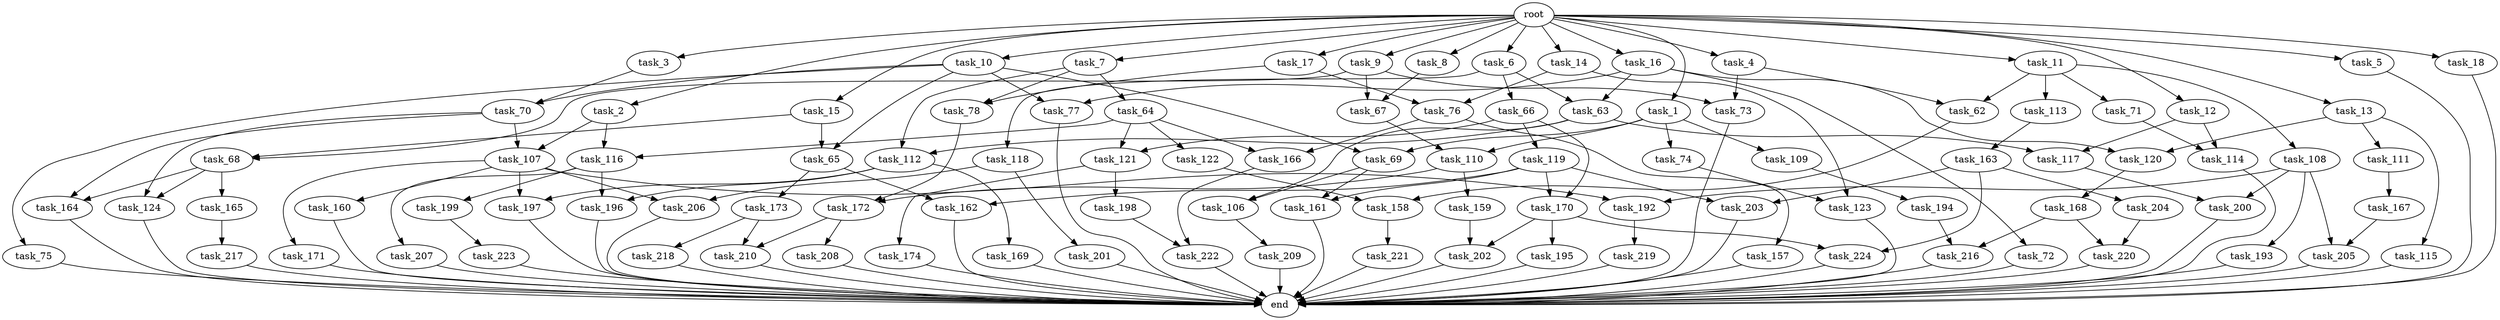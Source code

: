 digraph G {
  task_11 [size="2.048000"];
  task_171 [size="618475290.624000"];
  task_195 [size="1717986918.400000"];
  task_64 [size="1099511627.776000"];
  task_17 [size="2.048000"];
  task_219 [size="68719476.736000"];
  task_217 [size="1391569403.904000"];
  task_72 [size="154618822.656000"];
  task_69 [size="893353197.568000"];
  task_174 [size="1391569403.904000"];
  task_209 [size="274877906.944000"];
  task_113 [size="154618822.656000"];
  task_199 [size="1391569403.904000"];
  task_73 [size="343597383.680000"];
  task_124 [size="2491081031.680000"];
  task_197 [size="1047972020.224000"];
  task_224 [size="1872605741.056000"];
  task_7 [size="2.048000"];
  task_109 [size="618475290.624000"];
  task_67 [size="223338299.392000"];
  task_122 [size="618475290.624000"];
  task_158 [size="704374636.544000"];
  task_157 [size="1391569403.904000"];
  task_205 [size="2783138807.808000"];
  task_216 [size="1872605741.056000"];
  task_115 [size="618475290.624000"];
  task_172 [size="1271310319.616000"];
  end [size="0.000000"];
  task_206 [size="2010044694.528000"];
  task_192 [size="2010044694.528000"];
  task_203 [size="1546188226.560000"];
  task_63 [size="429496729.600000"];
  task_201 [size="1391569403.904000"];
  task_107 [size="2233382993.920000"];
  task_196 [size="1821066133.504000"];
  task_112 [size="2491081031.680000"];
  task_121 [size="773094113.280000"];
  task_198 [size="1391569403.904000"];
  task_202 [size="1786706395.136000"];
  task_3 [size="2.048000"];
  task_207 [size="1391569403.904000"];
  task_14 [size="2.048000"];
  task_62 [size="429496729.600000"];
  task_119 [size="154618822.656000"];
  task_223 [size="68719476.736000"];
  task_108 [size="154618822.656000"];
  task_120 [size="773094113.280000"];
  task_9 [size="2.048000"];
  task_8 [size="2.048000"];
  task_75 [size="274877906.944000"];
  root [size="0.000000"];
  task_161 [size="1821066133.504000"];
  task_218 [size="1391569403.904000"];
  task_165 [size="1099511627.776000"];
  task_4 [size="2.048000"];
  task_70 [size="704374636.544000"];
  task_65 [size="893353197.568000"];
  task_78 [size="2199023255.552000"];
  task_13 [size="2.048000"];
  task_194 [size="618475290.624000"];
  task_66 [size="274877906.944000"];
  task_210 [size="1546188226.560000"];
  task_5 [size="2.048000"];
  task_169 [size="429496729.600000"];
  task_204 [size="154618822.656000"];
  task_170 [size="1546188226.560000"];
  task_200 [size="2010044694.528000"];
  task_6 [size="2.048000"];
  task_220 [size="2147483648.000000"];
  task_116 [size="1460288880.640000"];
  task_16 [size="2.048000"];
  task_164 [size="2491081031.680000"];
  task_106 [size="1821066133.504000"];
  task_117 [size="2233382993.920000"];
  task_15 [size="2.048000"];
  task_166 [size="2010044694.528000"];
  task_10 [size="2.048000"];
  task_118 [size="274877906.944000"];
  task_110 [size="1047972020.224000"];
  task_74 [size="618475290.624000"];
  task_173 [size="618475290.624000"];
  task_221 [size="68719476.736000"];
  task_160 [size="618475290.624000"];
  task_1 [size="2.048000"];
  task_208 [size="154618822.656000"];
  task_222 [size="1047972020.224000"];
  task_159 [size="841813590.016000"];
  task_68 [size="687194767.360000"];
  task_168 [size="68719476.736000"];
  task_2 [size="2.048000"];
  task_71 [size="154618822.656000"];
  task_114 [size="910533066.752000"];
  task_12 [size="2.048000"];
  task_111 [size="618475290.624000"];
  task_167 [size="841813590.016000"];
  task_163 [size="618475290.624000"];
  task_123 [size="1666447310.848000"];
  task_18 [size="2.048000"];
  task_193 [size="1391569403.904000"];
  task_162 [size="2010044694.528000"];
  task_77 [size="429496729.600000"];
  task_76 [size="1374389534.720000"];

  task_11 -> task_108 [size="75497472.000000"];
  task_11 -> task_113 [size="75497472.000000"];
  task_11 -> task_62 [size="75497472.000000"];
  task_11 -> task_71 [size="75497472.000000"];
  task_171 -> end [size="1.000000"];
  task_195 -> end [size="1.000000"];
  task_64 -> task_166 [size="301989888.000000"];
  task_64 -> task_122 [size="301989888.000000"];
  task_64 -> task_121 [size="301989888.000000"];
  task_64 -> task_116 [size="301989888.000000"];
  task_17 -> task_78 [size="536870912.000000"];
  task_17 -> task_76 [size="536870912.000000"];
  task_219 -> end [size="1.000000"];
  task_217 -> end [size="1.000000"];
  task_72 -> end [size="1.000000"];
  task_69 -> task_161 [size="209715200.000000"];
  task_69 -> task_106 [size="209715200.000000"];
  task_174 -> end [size="1.000000"];
  task_209 -> end [size="1.000000"];
  task_113 -> task_163 [size="301989888.000000"];
  task_199 -> task_223 [size="33554432.000000"];
  task_73 -> end [size="1.000000"];
  task_124 -> end [size="1.000000"];
  task_197 -> end [size="1.000000"];
  task_224 -> end [size="1.000000"];
  task_7 -> task_78 [size="536870912.000000"];
  task_7 -> task_64 [size="536870912.000000"];
  task_7 -> task_112 [size="536870912.000000"];
  task_109 -> task_194 [size="301989888.000000"];
  task_67 -> task_110 [size="209715200.000000"];
  task_122 -> task_158 [size="134217728.000000"];
  task_158 -> task_221 [size="33554432.000000"];
  task_157 -> end [size="1.000000"];
  task_205 -> end [size="1.000000"];
  task_216 -> end [size="1.000000"];
  task_115 -> end [size="1.000000"];
  task_172 -> task_210 [size="75497472.000000"];
  task_172 -> task_208 [size="75497472.000000"];
  task_206 -> end [size="1.000000"];
  task_192 -> task_219 [size="33554432.000000"];
  task_203 -> end [size="1.000000"];
  task_63 -> task_112 [size="679477248.000000"];
  task_63 -> task_106 [size="679477248.000000"];
  task_63 -> task_117 [size="679477248.000000"];
  task_201 -> end [size="1.000000"];
  task_107 -> task_197 [size="301989888.000000"];
  task_107 -> task_171 [size="301989888.000000"];
  task_107 -> task_206 [size="301989888.000000"];
  task_107 -> task_160 [size="301989888.000000"];
  task_107 -> task_192 [size="301989888.000000"];
  task_196 -> end [size="1.000000"];
  task_112 -> task_197 [size="209715200.000000"];
  task_112 -> task_169 [size="209715200.000000"];
  task_112 -> task_196 [size="209715200.000000"];
  task_121 -> task_198 [size="679477248.000000"];
  task_121 -> task_174 [size="679477248.000000"];
  task_198 -> task_222 [size="301989888.000000"];
  task_202 -> end [size="1.000000"];
  task_3 -> task_70 [size="209715200.000000"];
  task_207 -> end [size="1.000000"];
  task_14 -> task_123 [size="134217728.000000"];
  task_14 -> task_76 [size="134217728.000000"];
  task_62 -> task_158 [size="209715200.000000"];
  task_119 -> task_161 [size="679477248.000000"];
  task_119 -> task_170 [size="679477248.000000"];
  task_119 -> task_203 [size="679477248.000000"];
  task_119 -> task_162 [size="679477248.000000"];
  task_223 -> end [size="1.000000"];
  task_108 -> task_200 [size="679477248.000000"];
  task_108 -> task_205 [size="679477248.000000"];
  task_108 -> task_192 [size="679477248.000000"];
  task_108 -> task_193 [size="679477248.000000"];
  task_120 -> task_168 [size="33554432.000000"];
  task_9 -> task_68 [size="33554432.000000"];
  task_9 -> task_67 [size="33554432.000000"];
  task_9 -> task_73 [size="33554432.000000"];
  task_8 -> task_67 [size="75497472.000000"];
  task_75 -> end [size="1.000000"];
  root -> task_15 [size="1.000000"];
  root -> task_16 [size="1.000000"];
  root -> task_5 [size="1.000000"];
  root -> task_11 [size="1.000000"];
  root -> task_3 [size="1.000000"];
  root -> task_12 [size="1.000000"];
  root -> task_8 [size="1.000000"];
  root -> task_6 [size="1.000000"];
  root -> task_17 [size="1.000000"];
  root -> task_7 [size="1.000000"];
  root -> task_10 [size="1.000000"];
  root -> task_1 [size="1.000000"];
  root -> task_4 [size="1.000000"];
  root -> task_2 [size="1.000000"];
  root -> task_13 [size="1.000000"];
  root -> task_14 [size="1.000000"];
  root -> task_9 [size="1.000000"];
  root -> task_18 [size="1.000000"];
  task_161 -> end [size="1.000000"];
  task_218 -> end [size="1.000000"];
  task_165 -> task_217 [size="679477248.000000"];
  task_4 -> task_62 [size="134217728.000000"];
  task_4 -> task_73 [size="134217728.000000"];
  task_70 -> task_164 [size="679477248.000000"];
  task_70 -> task_124 [size="679477248.000000"];
  task_70 -> task_107 [size="679477248.000000"];
  task_65 -> task_162 [size="301989888.000000"];
  task_65 -> task_173 [size="301989888.000000"];
  task_78 -> task_172 [size="209715200.000000"];
  task_13 -> task_111 [size="301989888.000000"];
  task_13 -> task_120 [size="301989888.000000"];
  task_13 -> task_115 [size="301989888.000000"];
  task_194 -> task_216 [size="75497472.000000"];
  task_66 -> task_119 [size="75497472.000000"];
  task_66 -> task_121 [size="75497472.000000"];
  task_66 -> task_170 [size="75497472.000000"];
  task_210 -> end [size="1.000000"];
  task_5 -> end [size="1.000000"];
  task_169 -> end [size="1.000000"];
  task_204 -> task_220 [size="209715200.000000"];
  task_170 -> task_224 [size="838860800.000000"];
  task_170 -> task_195 [size="838860800.000000"];
  task_170 -> task_202 [size="838860800.000000"];
  task_200 -> end [size="1.000000"];
  task_6 -> task_66 [size="134217728.000000"];
  task_6 -> task_63 [size="134217728.000000"];
  task_6 -> task_118 [size="134217728.000000"];
  task_220 -> end [size="1.000000"];
  task_116 -> task_207 [size="679477248.000000"];
  task_116 -> task_199 [size="679477248.000000"];
  task_116 -> task_196 [size="679477248.000000"];
  task_16 -> task_72 [size="75497472.000000"];
  task_16 -> task_77 [size="75497472.000000"];
  task_16 -> task_120 [size="75497472.000000"];
  task_16 -> task_63 [size="75497472.000000"];
  task_164 -> end [size="1.000000"];
  task_106 -> task_209 [size="134217728.000000"];
  task_117 -> task_200 [size="301989888.000000"];
  task_15 -> task_65 [size="301989888.000000"];
  task_15 -> task_68 [size="301989888.000000"];
  task_166 -> task_222 [size="209715200.000000"];
  task_10 -> task_65 [size="134217728.000000"];
  task_10 -> task_69 [size="134217728.000000"];
  task_10 -> task_77 [size="134217728.000000"];
  task_10 -> task_70 [size="134217728.000000"];
  task_10 -> task_75 [size="134217728.000000"];
  task_118 -> task_201 [size="679477248.000000"];
  task_118 -> task_206 [size="679477248.000000"];
  task_110 -> task_159 [size="411041792.000000"];
  task_110 -> task_172 [size="411041792.000000"];
  task_74 -> task_123 [size="679477248.000000"];
  task_173 -> task_218 [size="679477248.000000"];
  task_173 -> task_210 [size="679477248.000000"];
  task_221 -> end [size="1.000000"];
  task_160 -> end [size="1.000000"];
  task_1 -> task_109 [size="301989888.000000"];
  task_1 -> task_69 [size="301989888.000000"];
  task_1 -> task_74 [size="301989888.000000"];
  task_1 -> task_110 [size="301989888.000000"];
  task_208 -> end [size="1.000000"];
  task_222 -> end [size="1.000000"];
  task_159 -> task_202 [size="33554432.000000"];
  task_68 -> task_164 [size="536870912.000000"];
  task_68 -> task_124 [size="536870912.000000"];
  task_68 -> task_165 [size="536870912.000000"];
  task_168 -> task_220 [size="838860800.000000"];
  task_168 -> task_216 [size="838860800.000000"];
  task_2 -> task_107 [size="411041792.000000"];
  task_2 -> task_116 [size="411041792.000000"];
  task_71 -> task_114 [size="33554432.000000"];
  task_114 -> end [size="1.000000"];
  task_12 -> task_114 [size="411041792.000000"];
  task_12 -> task_117 [size="411041792.000000"];
  task_111 -> task_167 [size="411041792.000000"];
  task_167 -> task_205 [size="679477248.000000"];
  task_163 -> task_224 [size="75497472.000000"];
  task_163 -> task_204 [size="75497472.000000"];
  task_163 -> task_203 [size="75497472.000000"];
  task_123 -> end [size="1.000000"];
  task_18 -> end [size="1.000000"];
  task_193 -> end [size="1.000000"];
  task_162 -> end [size="1.000000"];
  task_77 -> end [size="1.000000"];
  task_76 -> task_157 [size="679477248.000000"];
  task_76 -> task_166 [size="679477248.000000"];
}
